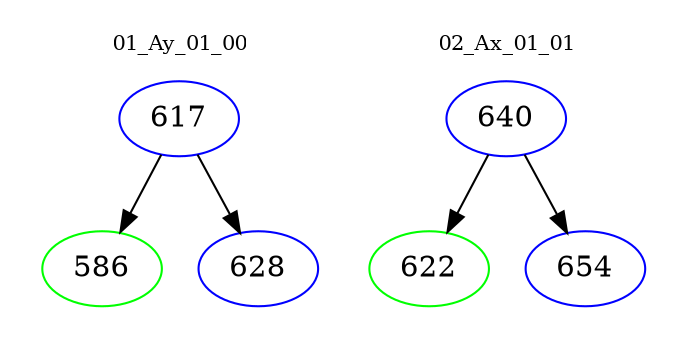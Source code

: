 digraph{
subgraph cluster_0 {
color = white
label = "01_Ay_01_00";
fontsize=10;
T0_617 [label="617", color="blue"]
T0_617 -> T0_586 [color="black"]
T0_586 [label="586", color="green"]
T0_617 -> T0_628 [color="black"]
T0_628 [label="628", color="blue"]
}
subgraph cluster_1 {
color = white
label = "02_Ax_01_01";
fontsize=10;
T1_640 [label="640", color="blue"]
T1_640 -> T1_622 [color="black"]
T1_622 [label="622", color="green"]
T1_640 -> T1_654 [color="black"]
T1_654 [label="654", color="blue"]
}
}
